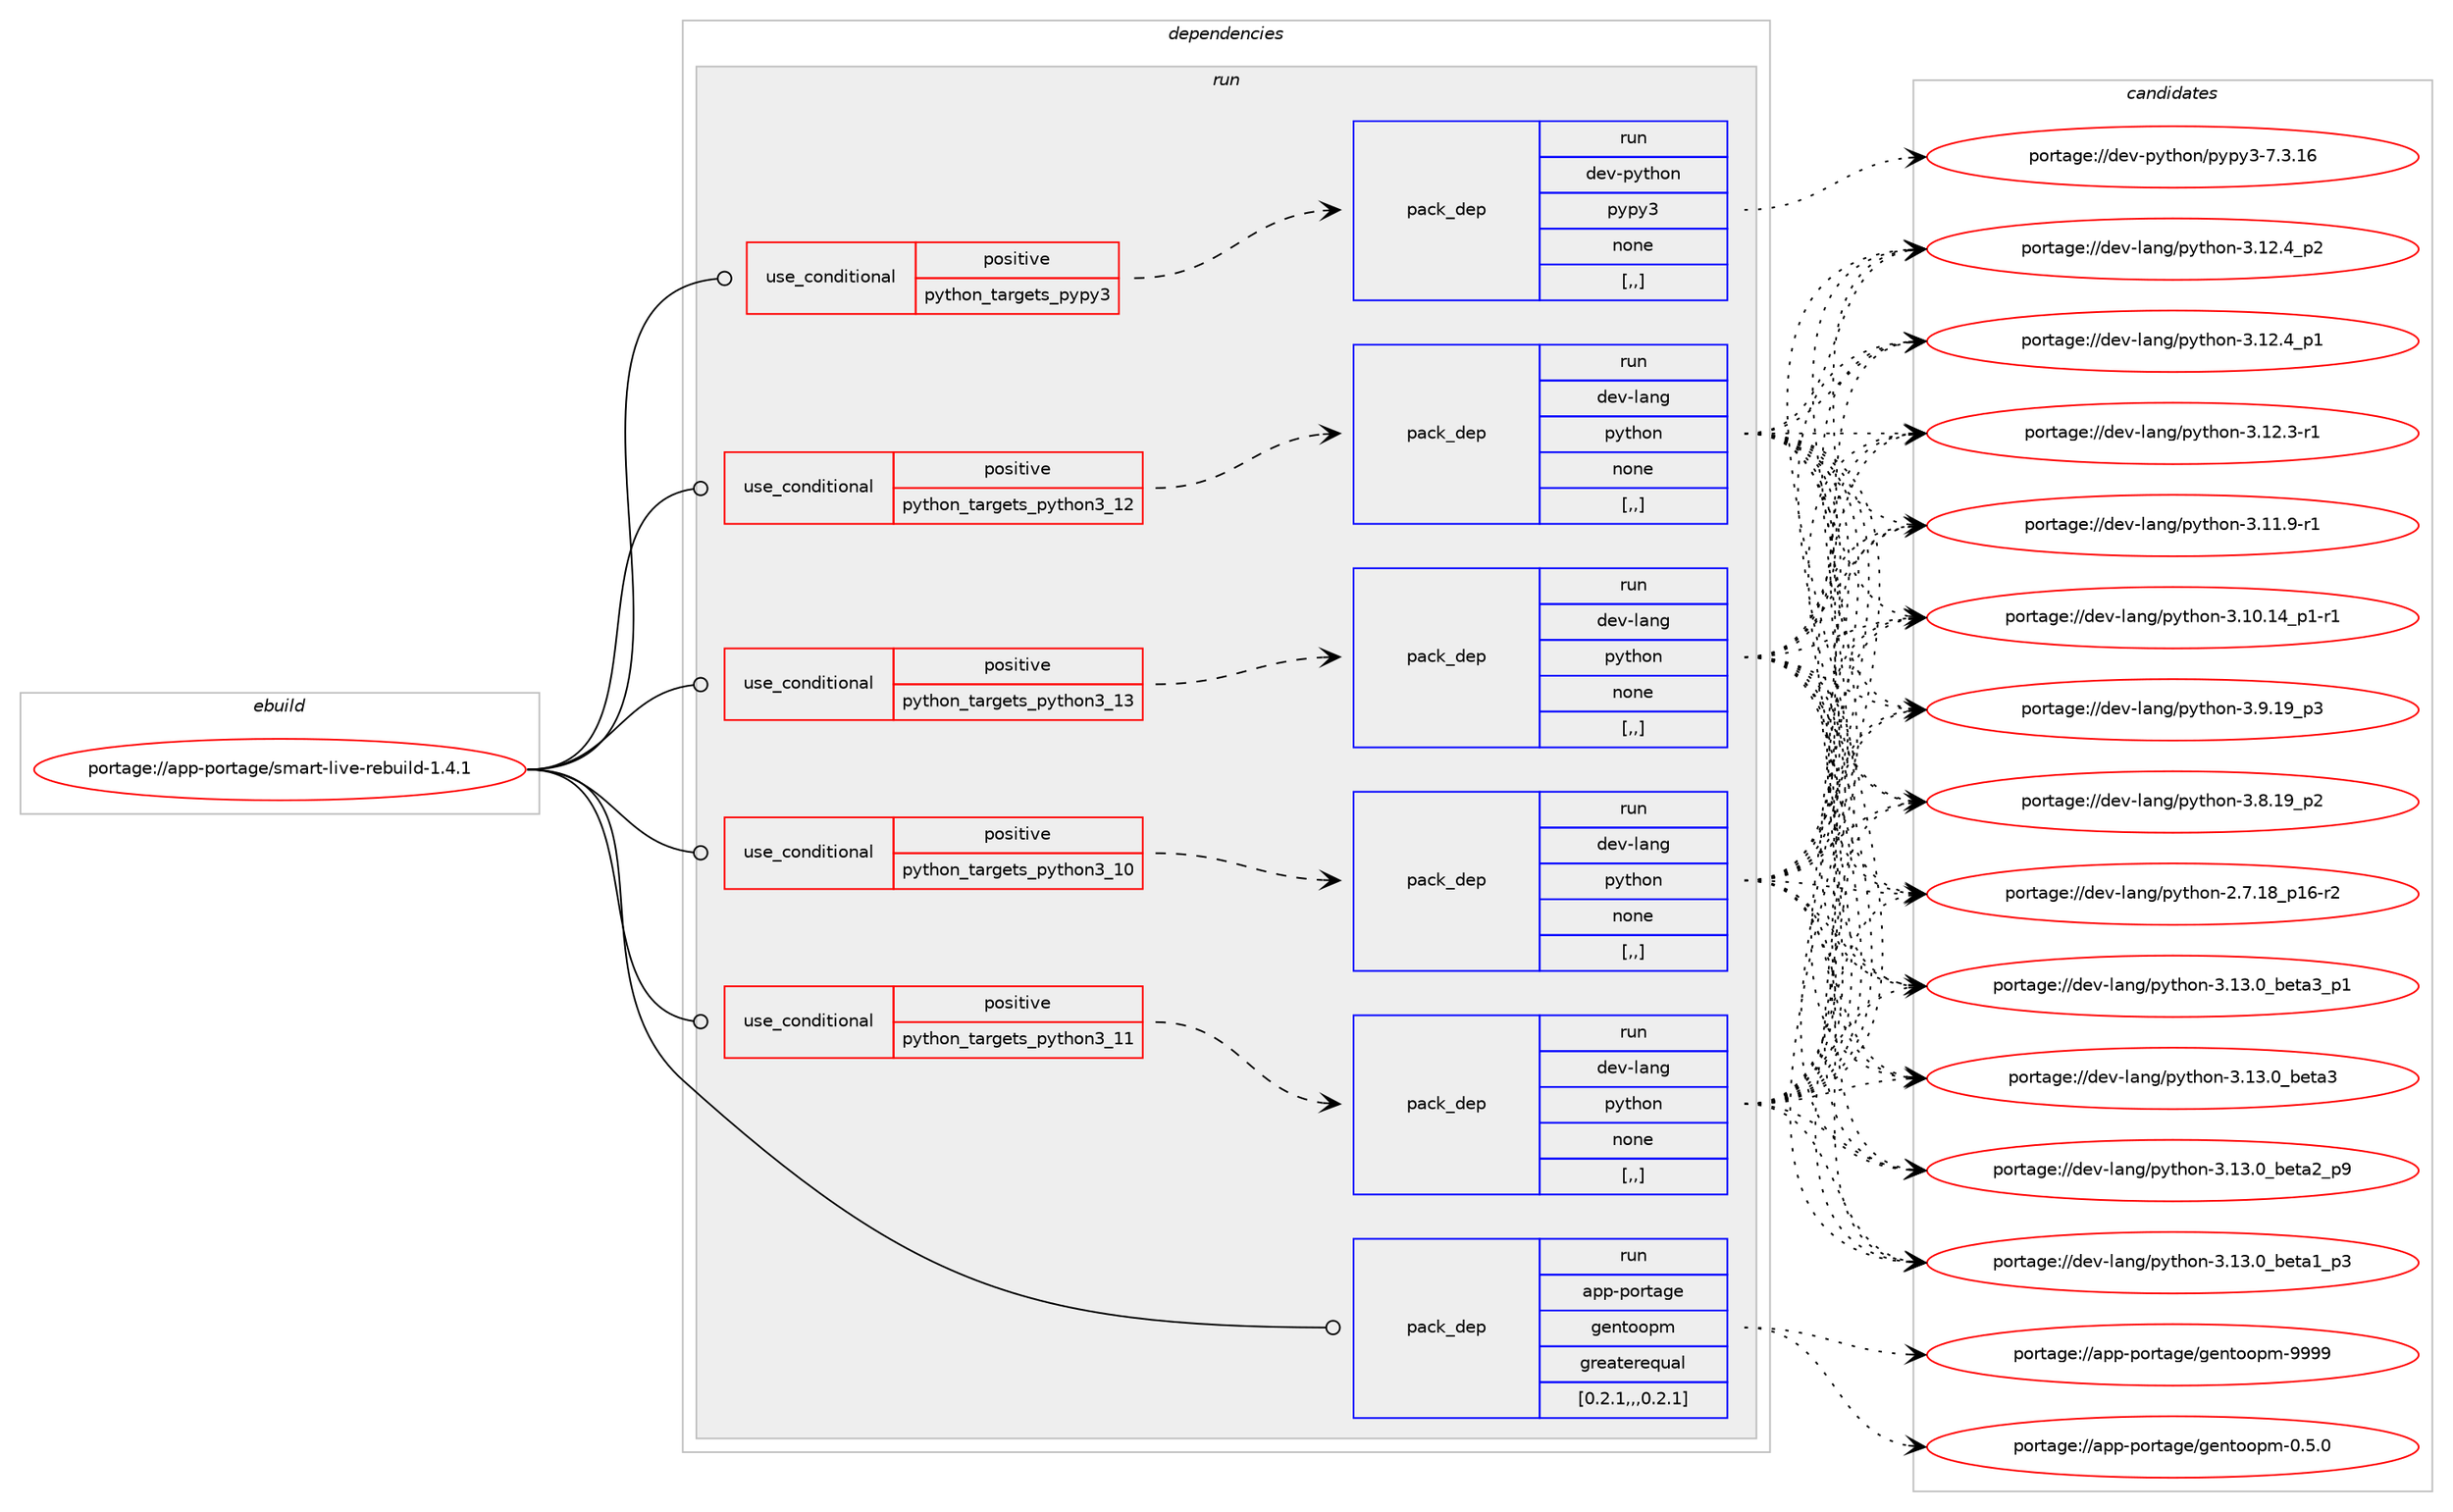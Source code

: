 digraph prolog {

# *************
# Graph options
# *************

newrank=true;
concentrate=true;
compound=true;
graph [rankdir=LR,fontname=Helvetica,fontsize=10,ranksep=1.5];#, ranksep=2.5, nodesep=0.2];
edge  [arrowhead=vee];
node  [fontname=Helvetica,fontsize=10];

# **********
# The ebuild
# **********

subgraph cluster_leftcol {
color=gray;
rank=same;
label=<<i>ebuild</i>>;
id [label="portage://app-portage/smart-live-rebuild-1.4.1", color=red, width=4, href="../app-portage/smart-live-rebuild-1.4.1.svg"];
}

# ****************
# The dependencies
# ****************

subgraph cluster_midcol {
color=gray;
label=<<i>dependencies</i>>;
subgraph cluster_compile {
fillcolor="#eeeeee";
style=filled;
label=<<i>compile</i>>;
}
subgraph cluster_compileandrun {
fillcolor="#eeeeee";
style=filled;
label=<<i>compile and run</i>>;
}
subgraph cluster_run {
fillcolor="#eeeeee";
style=filled;
label=<<i>run</i>>;
subgraph cond14202 {
dependency51147 [label=<<TABLE BORDER="0" CELLBORDER="1" CELLSPACING="0" CELLPADDING="4"><TR><TD ROWSPAN="3" CELLPADDING="10">use_conditional</TD></TR><TR><TD>positive</TD></TR><TR><TD>python_targets_pypy3</TD></TR></TABLE>>, shape=none, color=red];
subgraph pack36474 {
dependency51148 [label=<<TABLE BORDER="0" CELLBORDER="1" CELLSPACING="0" CELLPADDING="4" WIDTH="220"><TR><TD ROWSPAN="6" CELLPADDING="30">pack_dep</TD></TR><TR><TD WIDTH="110">run</TD></TR><TR><TD>dev-python</TD></TR><TR><TD>pypy3</TD></TR><TR><TD>none</TD></TR><TR><TD>[,,]</TD></TR></TABLE>>, shape=none, color=blue];
}
dependency51147:e -> dependency51148:w [weight=20,style="dashed",arrowhead="vee"];
}
id:e -> dependency51147:w [weight=20,style="solid",arrowhead="odot"];
subgraph cond14203 {
dependency51149 [label=<<TABLE BORDER="0" CELLBORDER="1" CELLSPACING="0" CELLPADDING="4"><TR><TD ROWSPAN="3" CELLPADDING="10">use_conditional</TD></TR><TR><TD>positive</TD></TR><TR><TD>python_targets_python3_10</TD></TR></TABLE>>, shape=none, color=red];
subgraph pack36475 {
dependency51150 [label=<<TABLE BORDER="0" CELLBORDER="1" CELLSPACING="0" CELLPADDING="4" WIDTH="220"><TR><TD ROWSPAN="6" CELLPADDING="30">pack_dep</TD></TR><TR><TD WIDTH="110">run</TD></TR><TR><TD>dev-lang</TD></TR><TR><TD>python</TD></TR><TR><TD>none</TD></TR><TR><TD>[,,]</TD></TR></TABLE>>, shape=none, color=blue];
}
dependency51149:e -> dependency51150:w [weight=20,style="dashed",arrowhead="vee"];
}
id:e -> dependency51149:w [weight=20,style="solid",arrowhead="odot"];
subgraph cond14204 {
dependency51151 [label=<<TABLE BORDER="0" CELLBORDER="1" CELLSPACING="0" CELLPADDING="4"><TR><TD ROWSPAN="3" CELLPADDING="10">use_conditional</TD></TR><TR><TD>positive</TD></TR><TR><TD>python_targets_python3_11</TD></TR></TABLE>>, shape=none, color=red];
subgraph pack36476 {
dependency51152 [label=<<TABLE BORDER="0" CELLBORDER="1" CELLSPACING="0" CELLPADDING="4" WIDTH="220"><TR><TD ROWSPAN="6" CELLPADDING="30">pack_dep</TD></TR><TR><TD WIDTH="110">run</TD></TR><TR><TD>dev-lang</TD></TR><TR><TD>python</TD></TR><TR><TD>none</TD></TR><TR><TD>[,,]</TD></TR></TABLE>>, shape=none, color=blue];
}
dependency51151:e -> dependency51152:w [weight=20,style="dashed",arrowhead="vee"];
}
id:e -> dependency51151:w [weight=20,style="solid",arrowhead="odot"];
subgraph cond14205 {
dependency51153 [label=<<TABLE BORDER="0" CELLBORDER="1" CELLSPACING="0" CELLPADDING="4"><TR><TD ROWSPAN="3" CELLPADDING="10">use_conditional</TD></TR><TR><TD>positive</TD></TR><TR><TD>python_targets_python3_12</TD></TR></TABLE>>, shape=none, color=red];
subgraph pack36477 {
dependency51154 [label=<<TABLE BORDER="0" CELLBORDER="1" CELLSPACING="0" CELLPADDING="4" WIDTH="220"><TR><TD ROWSPAN="6" CELLPADDING="30">pack_dep</TD></TR><TR><TD WIDTH="110">run</TD></TR><TR><TD>dev-lang</TD></TR><TR><TD>python</TD></TR><TR><TD>none</TD></TR><TR><TD>[,,]</TD></TR></TABLE>>, shape=none, color=blue];
}
dependency51153:e -> dependency51154:w [weight=20,style="dashed",arrowhead="vee"];
}
id:e -> dependency51153:w [weight=20,style="solid",arrowhead="odot"];
subgraph cond14206 {
dependency51155 [label=<<TABLE BORDER="0" CELLBORDER="1" CELLSPACING="0" CELLPADDING="4"><TR><TD ROWSPAN="3" CELLPADDING="10">use_conditional</TD></TR><TR><TD>positive</TD></TR><TR><TD>python_targets_python3_13</TD></TR></TABLE>>, shape=none, color=red];
subgraph pack36478 {
dependency51156 [label=<<TABLE BORDER="0" CELLBORDER="1" CELLSPACING="0" CELLPADDING="4" WIDTH="220"><TR><TD ROWSPAN="6" CELLPADDING="30">pack_dep</TD></TR><TR><TD WIDTH="110">run</TD></TR><TR><TD>dev-lang</TD></TR><TR><TD>python</TD></TR><TR><TD>none</TD></TR><TR><TD>[,,]</TD></TR></TABLE>>, shape=none, color=blue];
}
dependency51155:e -> dependency51156:w [weight=20,style="dashed",arrowhead="vee"];
}
id:e -> dependency51155:w [weight=20,style="solid",arrowhead="odot"];
subgraph pack36479 {
dependency51157 [label=<<TABLE BORDER="0" CELLBORDER="1" CELLSPACING="0" CELLPADDING="4" WIDTH="220"><TR><TD ROWSPAN="6" CELLPADDING="30">pack_dep</TD></TR><TR><TD WIDTH="110">run</TD></TR><TR><TD>app-portage</TD></TR><TR><TD>gentoopm</TD></TR><TR><TD>greaterequal</TD></TR><TR><TD>[0.2.1,,,0.2.1]</TD></TR></TABLE>>, shape=none, color=blue];
}
id:e -> dependency51157:w [weight=20,style="solid",arrowhead="odot"];
}
}

# **************
# The candidates
# **************

subgraph cluster_choices {
rank=same;
color=gray;
label=<<i>candidates</i>>;

subgraph choice36474 {
color=black;
nodesep=1;
choice10010111845112121116104111110471121211121215145554651464954 [label="portage://dev-python/pypy3-7.3.16", color=red, width=4,href="../dev-python/pypy3-7.3.16.svg"];
dependency51148:e -> choice10010111845112121116104111110471121211121215145554651464954:w [style=dotted,weight="100"];
}
subgraph choice36475 {
color=black;
nodesep=1;
choice10010111845108971101034711212111610411111045514649514648959810111697519511249 [label="portage://dev-lang/python-3.13.0_beta3_p1", color=red, width=4,href="../dev-lang/python-3.13.0_beta3_p1.svg"];
choice1001011184510897110103471121211161041111104551464951464895981011169751 [label="portage://dev-lang/python-3.13.0_beta3", color=red, width=4,href="../dev-lang/python-3.13.0_beta3.svg"];
choice10010111845108971101034711212111610411111045514649514648959810111697509511257 [label="portage://dev-lang/python-3.13.0_beta2_p9", color=red, width=4,href="../dev-lang/python-3.13.0_beta2_p9.svg"];
choice10010111845108971101034711212111610411111045514649514648959810111697499511251 [label="portage://dev-lang/python-3.13.0_beta1_p3", color=red, width=4,href="../dev-lang/python-3.13.0_beta1_p3.svg"];
choice100101118451089711010347112121116104111110455146495046529511250 [label="portage://dev-lang/python-3.12.4_p2", color=red, width=4,href="../dev-lang/python-3.12.4_p2.svg"];
choice100101118451089711010347112121116104111110455146495046529511249 [label="portage://dev-lang/python-3.12.4_p1", color=red, width=4,href="../dev-lang/python-3.12.4_p1.svg"];
choice100101118451089711010347112121116104111110455146495046514511449 [label="portage://dev-lang/python-3.12.3-r1", color=red, width=4,href="../dev-lang/python-3.12.3-r1.svg"];
choice100101118451089711010347112121116104111110455146494946574511449 [label="portage://dev-lang/python-3.11.9-r1", color=red, width=4,href="../dev-lang/python-3.11.9-r1.svg"];
choice100101118451089711010347112121116104111110455146494846495295112494511449 [label="portage://dev-lang/python-3.10.14_p1-r1", color=red, width=4,href="../dev-lang/python-3.10.14_p1-r1.svg"];
choice100101118451089711010347112121116104111110455146574649579511251 [label="portage://dev-lang/python-3.9.19_p3", color=red, width=4,href="../dev-lang/python-3.9.19_p3.svg"];
choice100101118451089711010347112121116104111110455146564649579511250 [label="portage://dev-lang/python-3.8.19_p2", color=red, width=4,href="../dev-lang/python-3.8.19_p2.svg"];
choice100101118451089711010347112121116104111110455046554649569511249544511450 [label="portage://dev-lang/python-2.7.18_p16-r2", color=red, width=4,href="../dev-lang/python-2.7.18_p16-r2.svg"];
dependency51150:e -> choice10010111845108971101034711212111610411111045514649514648959810111697519511249:w [style=dotted,weight="100"];
dependency51150:e -> choice1001011184510897110103471121211161041111104551464951464895981011169751:w [style=dotted,weight="100"];
dependency51150:e -> choice10010111845108971101034711212111610411111045514649514648959810111697509511257:w [style=dotted,weight="100"];
dependency51150:e -> choice10010111845108971101034711212111610411111045514649514648959810111697499511251:w [style=dotted,weight="100"];
dependency51150:e -> choice100101118451089711010347112121116104111110455146495046529511250:w [style=dotted,weight="100"];
dependency51150:e -> choice100101118451089711010347112121116104111110455146495046529511249:w [style=dotted,weight="100"];
dependency51150:e -> choice100101118451089711010347112121116104111110455146495046514511449:w [style=dotted,weight="100"];
dependency51150:e -> choice100101118451089711010347112121116104111110455146494946574511449:w [style=dotted,weight="100"];
dependency51150:e -> choice100101118451089711010347112121116104111110455146494846495295112494511449:w [style=dotted,weight="100"];
dependency51150:e -> choice100101118451089711010347112121116104111110455146574649579511251:w [style=dotted,weight="100"];
dependency51150:e -> choice100101118451089711010347112121116104111110455146564649579511250:w [style=dotted,weight="100"];
dependency51150:e -> choice100101118451089711010347112121116104111110455046554649569511249544511450:w [style=dotted,weight="100"];
}
subgraph choice36476 {
color=black;
nodesep=1;
choice10010111845108971101034711212111610411111045514649514648959810111697519511249 [label="portage://dev-lang/python-3.13.0_beta3_p1", color=red, width=4,href="../dev-lang/python-3.13.0_beta3_p1.svg"];
choice1001011184510897110103471121211161041111104551464951464895981011169751 [label="portage://dev-lang/python-3.13.0_beta3", color=red, width=4,href="../dev-lang/python-3.13.0_beta3.svg"];
choice10010111845108971101034711212111610411111045514649514648959810111697509511257 [label="portage://dev-lang/python-3.13.0_beta2_p9", color=red, width=4,href="../dev-lang/python-3.13.0_beta2_p9.svg"];
choice10010111845108971101034711212111610411111045514649514648959810111697499511251 [label="portage://dev-lang/python-3.13.0_beta1_p3", color=red, width=4,href="../dev-lang/python-3.13.0_beta1_p3.svg"];
choice100101118451089711010347112121116104111110455146495046529511250 [label="portage://dev-lang/python-3.12.4_p2", color=red, width=4,href="../dev-lang/python-3.12.4_p2.svg"];
choice100101118451089711010347112121116104111110455146495046529511249 [label="portage://dev-lang/python-3.12.4_p1", color=red, width=4,href="../dev-lang/python-3.12.4_p1.svg"];
choice100101118451089711010347112121116104111110455146495046514511449 [label="portage://dev-lang/python-3.12.3-r1", color=red, width=4,href="../dev-lang/python-3.12.3-r1.svg"];
choice100101118451089711010347112121116104111110455146494946574511449 [label="portage://dev-lang/python-3.11.9-r1", color=red, width=4,href="../dev-lang/python-3.11.9-r1.svg"];
choice100101118451089711010347112121116104111110455146494846495295112494511449 [label="portage://dev-lang/python-3.10.14_p1-r1", color=red, width=4,href="../dev-lang/python-3.10.14_p1-r1.svg"];
choice100101118451089711010347112121116104111110455146574649579511251 [label="portage://dev-lang/python-3.9.19_p3", color=red, width=4,href="../dev-lang/python-3.9.19_p3.svg"];
choice100101118451089711010347112121116104111110455146564649579511250 [label="portage://dev-lang/python-3.8.19_p2", color=red, width=4,href="../dev-lang/python-3.8.19_p2.svg"];
choice100101118451089711010347112121116104111110455046554649569511249544511450 [label="portage://dev-lang/python-2.7.18_p16-r2", color=red, width=4,href="../dev-lang/python-2.7.18_p16-r2.svg"];
dependency51152:e -> choice10010111845108971101034711212111610411111045514649514648959810111697519511249:w [style=dotted,weight="100"];
dependency51152:e -> choice1001011184510897110103471121211161041111104551464951464895981011169751:w [style=dotted,weight="100"];
dependency51152:e -> choice10010111845108971101034711212111610411111045514649514648959810111697509511257:w [style=dotted,weight="100"];
dependency51152:e -> choice10010111845108971101034711212111610411111045514649514648959810111697499511251:w [style=dotted,weight="100"];
dependency51152:e -> choice100101118451089711010347112121116104111110455146495046529511250:w [style=dotted,weight="100"];
dependency51152:e -> choice100101118451089711010347112121116104111110455146495046529511249:w [style=dotted,weight="100"];
dependency51152:e -> choice100101118451089711010347112121116104111110455146495046514511449:w [style=dotted,weight="100"];
dependency51152:e -> choice100101118451089711010347112121116104111110455146494946574511449:w [style=dotted,weight="100"];
dependency51152:e -> choice100101118451089711010347112121116104111110455146494846495295112494511449:w [style=dotted,weight="100"];
dependency51152:e -> choice100101118451089711010347112121116104111110455146574649579511251:w [style=dotted,weight="100"];
dependency51152:e -> choice100101118451089711010347112121116104111110455146564649579511250:w [style=dotted,weight="100"];
dependency51152:e -> choice100101118451089711010347112121116104111110455046554649569511249544511450:w [style=dotted,weight="100"];
}
subgraph choice36477 {
color=black;
nodesep=1;
choice10010111845108971101034711212111610411111045514649514648959810111697519511249 [label="portage://dev-lang/python-3.13.0_beta3_p1", color=red, width=4,href="../dev-lang/python-3.13.0_beta3_p1.svg"];
choice1001011184510897110103471121211161041111104551464951464895981011169751 [label="portage://dev-lang/python-3.13.0_beta3", color=red, width=4,href="../dev-lang/python-3.13.0_beta3.svg"];
choice10010111845108971101034711212111610411111045514649514648959810111697509511257 [label="portage://dev-lang/python-3.13.0_beta2_p9", color=red, width=4,href="../dev-lang/python-3.13.0_beta2_p9.svg"];
choice10010111845108971101034711212111610411111045514649514648959810111697499511251 [label="portage://dev-lang/python-3.13.0_beta1_p3", color=red, width=4,href="../dev-lang/python-3.13.0_beta1_p3.svg"];
choice100101118451089711010347112121116104111110455146495046529511250 [label="portage://dev-lang/python-3.12.4_p2", color=red, width=4,href="../dev-lang/python-3.12.4_p2.svg"];
choice100101118451089711010347112121116104111110455146495046529511249 [label="portage://dev-lang/python-3.12.4_p1", color=red, width=4,href="../dev-lang/python-3.12.4_p1.svg"];
choice100101118451089711010347112121116104111110455146495046514511449 [label="portage://dev-lang/python-3.12.3-r1", color=red, width=4,href="../dev-lang/python-3.12.3-r1.svg"];
choice100101118451089711010347112121116104111110455146494946574511449 [label="portage://dev-lang/python-3.11.9-r1", color=red, width=4,href="../dev-lang/python-3.11.9-r1.svg"];
choice100101118451089711010347112121116104111110455146494846495295112494511449 [label="portage://dev-lang/python-3.10.14_p1-r1", color=red, width=4,href="../dev-lang/python-3.10.14_p1-r1.svg"];
choice100101118451089711010347112121116104111110455146574649579511251 [label="portage://dev-lang/python-3.9.19_p3", color=red, width=4,href="../dev-lang/python-3.9.19_p3.svg"];
choice100101118451089711010347112121116104111110455146564649579511250 [label="portage://dev-lang/python-3.8.19_p2", color=red, width=4,href="../dev-lang/python-3.8.19_p2.svg"];
choice100101118451089711010347112121116104111110455046554649569511249544511450 [label="portage://dev-lang/python-2.7.18_p16-r2", color=red, width=4,href="../dev-lang/python-2.7.18_p16-r2.svg"];
dependency51154:e -> choice10010111845108971101034711212111610411111045514649514648959810111697519511249:w [style=dotted,weight="100"];
dependency51154:e -> choice1001011184510897110103471121211161041111104551464951464895981011169751:w [style=dotted,weight="100"];
dependency51154:e -> choice10010111845108971101034711212111610411111045514649514648959810111697509511257:w [style=dotted,weight="100"];
dependency51154:e -> choice10010111845108971101034711212111610411111045514649514648959810111697499511251:w [style=dotted,weight="100"];
dependency51154:e -> choice100101118451089711010347112121116104111110455146495046529511250:w [style=dotted,weight="100"];
dependency51154:e -> choice100101118451089711010347112121116104111110455146495046529511249:w [style=dotted,weight="100"];
dependency51154:e -> choice100101118451089711010347112121116104111110455146495046514511449:w [style=dotted,weight="100"];
dependency51154:e -> choice100101118451089711010347112121116104111110455146494946574511449:w [style=dotted,weight="100"];
dependency51154:e -> choice100101118451089711010347112121116104111110455146494846495295112494511449:w [style=dotted,weight="100"];
dependency51154:e -> choice100101118451089711010347112121116104111110455146574649579511251:w [style=dotted,weight="100"];
dependency51154:e -> choice100101118451089711010347112121116104111110455146564649579511250:w [style=dotted,weight="100"];
dependency51154:e -> choice100101118451089711010347112121116104111110455046554649569511249544511450:w [style=dotted,weight="100"];
}
subgraph choice36478 {
color=black;
nodesep=1;
choice10010111845108971101034711212111610411111045514649514648959810111697519511249 [label="portage://dev-lang/python-3.13.0_beta3_p1", color=red, width=4,href="../dev-lang/python-3.13.0_beta3_p1.svg"];
choice1001011184510897110103471121211161041111104551464951464895981011169751 [label="portage://dev-lang/python-3.13.0_beta3", color=red, width=4,href="../dev-lang/python-3.13.0_beta3.svg"];
choice10010111845108971101034711212111610411111045514649514648959810111697509511257 [label="portage://dev-lang/python-3.13.0_beta2_p9", color=red, width=4,href="../dev-lang/python-3.13.0_beta2_p9.svg"];
choice10010111845108971101034711212111610411111045514649514648959810111697499511251 [label="portage://dev-lang/python-3.13.0_beta1_p3", color=red, width=4,href="../dev-lang/python-3.13.0_beta1_p3.svg"];
choice100101118451089711010347112121116104111110455146495046529511250 [label="portage://dev-lang/python-3.12.4_p2", color=red, width=4,href="../dev-lang/python-3.12.4_p2.svg"];
choice100101118451089711010347112121116104111110455146495046529511249 [label="portage://dev-lang/python-3.12.4_p1", color=red, width=4,href="../dev-lang/python-3.12.4_p1.svg"];
choice100101118451089711010347112121116104111110455146495046514511449 [label="portage://dev-lang/python-3.12.3-r1", color=red, width=4,href="../dev-lang/python-3.12.3-r1.svg"];
choice100101118451089711010347112121116104111110455146494946574511449 [label="portage://dev-lang/python-3.11.9-r1", color=red, width=4,href="../dev-lang/python-3.11.9-r1.svg"];
choice100101118451089711010347112121116104111110455146494846495295112494511449 [label="portage://dev-lang/python-3.10.14_p1-r1", color=red, width=4,href="../dev-lang/python-3.10.14_p1-r1.svg"];
choice100101118451089711010347112121116104111110455146574649579511251 [label="portage://dev-lang/python-3.9.19_p3", color=red, width=4,href="../dev-lang/python-3.9.19_p3.svg"];
choice100101118451089711010347112121116104111110455146564649579511250 [label="portage://dev-lang/python-3.8.19_p2", color=red, width=4,href="../dev-lang/python-3.8.19_p2.svg"];
choice100101118451089711010347112121116104111110455046554649569511249544511450 [label="portage://dev-lang/python-2.7.18_p16-r2", color=red, width=4,href="../dev-lang/python-2.7.18_p16-r2.svg"];
dependency51156:e -> choice10010111845108971101034711212111610411111045514649514648959810111697519511249:w [style=dotted,weight="100"];
dependency51156:e -> choice1001011184510897110103471121211161041111104551464951464895981011169751:w [style=dotted,weight="100"];
dependency51156:e -> choice10010111845108971101034711212111610411111045514649514648959810111697509511257:w [style=dotted,weight="100"];
dependency51156:e -> choice10010111845108971101034711212111610411111045514649514648959810111697499511251:w [style=dotted,weight="100"];
dependency51156:e -> choice100101118451089711010347112121116104111110455146495046529511250:w [style=dotted,weight="100"];
dependency51156:e -> choice100101118451089711010347112121116104111110455146495046529511249:w [style=dotted,weight="100"];
dependency51156:e -> choice100101118451089711010347112121116104111110455146495046514511449:w [style=dotted,weight="100"];
dependency51156:e -> choice100101118451089711010347112121116104111110455146494946574511449:w [style=dotted,weight="100"];
dependency51156:e -> choice100101118451089711010347112121116104111110455146494846495295112494511449:w [style=dotted,weight="100"];
dependency51156:e -> choice100101118451089711010347112121116104111110455146574649579511251:w [style=dotted,weight="100"];
dependency51156:e -> choice100101118451089711010347112121116104111110455146564649579511250:w [style=dotted,weight="100"];
dependency51156:e -> choice100101118451089711010347112121116104111110455046554649569511249544511450:w [style=dotted,weight="100"];
}
subgraph choice36479 {
color=black;
nodesep=1;
choice971121124511211111411697103101471031011101161111111121094557575757 [label="portage://app-portage/gentoopm-9999", color=red, width=4,href="../app-portage/gentoopm-9999.svg"];
choice97112112451121111141169710310147103101110116111111112109454846534648 [label="portage://app-portage/gentoopm-0.5.0", color=red, width=4,href="../app-portage/gentoopm-0.5.0.svg"];
dependency51157:e -> choice971121124511211111411697103101471031011101161111111121094557575757:w [style=dotted,weight="100"];
dependency51157:e -> choice97112112451121111141169710310147103101110116111111112109454846534648:w [style=dotted,weight="100"];
}
}

}
